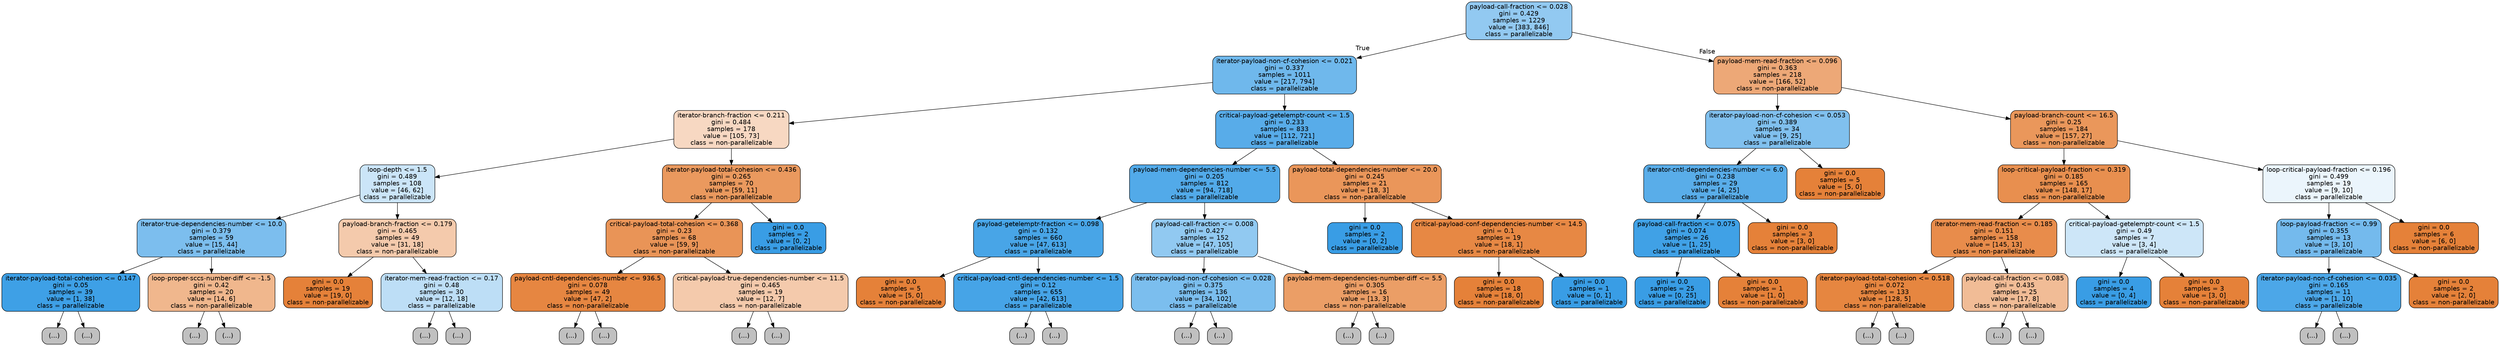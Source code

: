 digraph Tree {
node [shape=box, style="filled, rounded", color="black", fontname=helvetica] ;
edge [fontname=helvetica] ;
0 [label="payload-call-fraction <= 0.028\ngini = 0.429\nsamples = 1229\nvalue = [383, 846]\nclass = parallelizable", fillcolor="#399de58c"] ;
1 [label="iterator-payload-non-cf-cohesion <= 0.021\ngini = 0.337\nsamples = 1011\nvalue = [217, 794]\nclass = parallelizable", fillcolor="#399de5b9"] ;
0 -> 1 [labeldistance=2.5, labelangle=45, headlabel="True"] ;
2 [label="iterator-branch-fraction <= 0.211\ngini = 0.484\nsamples = 178\nvalue = [105, 73]\nclass = non-parallelizable", fillcolor="#e581394e"] ;
1 -> 2 ;
3 [label="loop-depth <= 1.5\ngini = 0.489\nsamples = 108\nvalue = [46, 62]\nclass = parallelizable", fillcolor="#399de542"] ;
2 -> 3 ;
4 [label="iterator-true-dependencies-number <= 10.0\ngini = 0.379\nsamples = 59\nvalue = [15, 44]\nclass = parallelizable", fillcolor="#399de5a8"] ;
3 -> 4 ;
5 [label="iterator-payload-total-cohesion <= 0.147\ngini = 0.05\nsamples = 39\nvalue = [1, 38]\nclass = parallelizable", fillcolor="#399de5f8"] ;
4 -> 5 ;
6 [label="(...)", fillcolor="#C0C0C0"] ;
5 -> 6 ;
7 [label="(...)", fillcolor="#C0C0C0"] ;
5 -> 7 ;
8 [label="loop-proper-sccs-number-diff <= -1.5\ngini = 0.42\nsamples = 20\nvalue = [14, 6]\nclass = non-parallelizable", fillcolor="#e5813992"] ;
4 -> 8 ;
9 [label="(...)", fillcolor="#C0C0C0"] ;
8 -> 9 ;
10 [label="(...)", fillcolor="#C0C0C0"] ;
8 -> 10 ;
17 [label="payload-branch-fraction <= 0.179\ngini = 0.465\nsamples = 49\nvalue = [31, 18]\nclass = non-parallelizable", fillcolor="#e581396b"] ;
3 -> 17 ;
18 [label="gini = 0.0\nsamples = 19\nvalue = [19, 0]\nclass = non-parallelizable", fillcolor="#e58139ff"] ;
17 -> 18 ;
19 [label="iterator-mem-read-fraction <= 0.17\ngini = 0.48\nsamples = 30\nvalue = [12, 18]\nclass = parallelizable", fillcolor="#399de555"] ;
17 -> 19 ;
20 [label="(...)", fillcolor="#C0C0C0"] ;
19 -> 20 ;
23 [label="(...)", fillcolor="#C0C0C0"] ;
19 -> 23 ;
28 [label="iterator-payload-total-cohesion <= 0.436\ngini = 0.265\nsamples = 70\nvalue = [59, 11]\nclass = non-parallelizable", fillcolor="#e58139cf"] ;
2 -> 28 ;
29 [label="critical-payload-total-cohesion <= 0.368\ngini = 0.23\nsamples = 68\nvalue = [59, 9]\nclass = non-parallelizable", fillcolor="#e58139d8"] ;
28 -> 29 ;
30 [label="payload-cntl-dependencies-number <= 936.5\ngini = 0.078\nsamples = 49\nvalue = [47, 2]\nclass = non-parallelizable", fillcolor="#e58139f4"] ;
29 -> 30 ;
31 [label="(...)", fillcolor="#C0C0C0"] ;
30 -> 31 ;
36 [label="(...)", fillcolor="#C0C0C0"] ;
30 -> 36 ;
37 [label="critical-payload-true-dependencies-number <= 11.5\ngini = 0.465\nsamples = 19\nvalue = [12, 7]\nclass = non-parallelizable", fillcolor="#e581396a"] ;
29 -> 37 ;
38 [label="(...)", fillcolor="#C0C0C0"] ;
37 -> 38 ;
43 [label="(...)", fillcolor="#C0C0C0"] ;
37 -> 43 ;
46 [label="gini = 0.0\nsamples = 2\nvalue = [0, 2]\nclass = parallelizable", fillcolor="#399de5ff"] ;
28 -> 46 ;
47 [label="critical-payload-getelemptr-count <= 1.5\ngini = 0.233\nsamples = 833\nvalue = [112, 721]\nclass = parallelizable", fillcolor="#399de5d7"] ;
1 -> 47 ;
48 [label="payload-mem-dependencies-number <= 5.5\ngini = 0.205\nsamples = 812\nvalue = [94, 718]\nclass = parallelizable", fillcolor="#399de5de"] ;
47 -> 48 ;
49 [label="payload-getelemptr-fraction <= 0.098\ngini = 0.132\nsamples = 660\nvalue = [47, 613]\nclass = parallelizable", fillcolor="#399de5eb"] ;
48 -> 49 ;
50 [label="gini = 0.0\nsamples = 5\nvalue = [5, 0]\nclass = non-parallelizable", fillcolor="#e58139ff"] ;
49 -> 50 ;
51 [label="critical-payload-cntl-dependencies-number <= 1.5\ngini = 0.12\nsamples = 655\nvalue = [42, 613]\nclass = parallelizable", fillcolor="#399de5ee"] ;
49 -> 51 ;
52 [label="(...)", fillcolor="#C0C0C0"] ;
51 -> 52 ;
113 [label="(...)", fillcolor="#C0C0C0"] ;
51 -> 113 ;
130 [label="payload-call-fraction <= 0.008\ngini = 0.427\nsamples = 152\nvalue = [47, 105]\nclass = parallelizable", fillcolor="#399de58d"] ;
48 -> 130 ;
131 [label="iterator-payload-non-cf-cohesion <= 0.028\ngini = 0.375\nsamples = 136\nvalue = [34, 102]\nclass = parallelizable", fillcolor="#399de5aa"] ;
130 -> 131 ;
132 [label="(...)", fillcolor="#C0C0C0"] ;
131 -> 132 ;
139 [label="(...)", fillcolor="#C0C0C0"] ;
131 -> 139 ;
162 [label="payload-mem-dependencies-number-diff <= 5.5\ngini = 0.305\nsamples = 16\nvalue = [13, 3]\nclass = non-parallelizable", fillcolor="#e58139c4"] ;
130 -> 162 ;
163 [label="(...)", fillcolor="#C0C0C0"] ;
162 -> 163 ;
166 [label="(...)", fillcolor="#C0C0C0"] ;
162 -> 166 ;
167 [label="payload-total-dependencies-number <= 20.0\ngini = 0.245\nsamples = 21\nvalue = [18, 3]\nclass = non-parallelizable", fillcolor="#e58139d4"] ;
47 -> 167 ;
168 [label="gini = 0.0\nsamples = 2\nvalue = [0, 2]\nclass = parallelizable", fillcolor="#399de5ff"] ;
167 -> 168 ;
169 [label="critical-payload-conf-dependencies-number <= 14.5\ngini = 0.1\nsamples = 19\nvalue = [18, 1]\nclass = non-parallelizable", fillcolor="#e58139f1"] ;
167 -> 169 ;
170 [label="gini = 0.0\nsamples = 18\nvalue = [18, 0]\nclass = non-parallelizable", fillcolor="#e58139ff"] ;
169 -> 170 ;
171 [label="gini = 0.0\nsamples = 1\nvalue = [0, 1]\nclass = parallelizable", fillcolor="#399de5ff"] ;
169 -> 171 ;
172 [label="payload-mem-read-fraction <= 0.096\ngini = 0.363\nsamples = 218\nvalue = [166, 52]\nclass = non-parallelizable", fillcolor="#e58139af"] ;
0 -> 172 [labeldistance=2.5, labelangle=-45, headlabel="False"] ;
173 [label="iterator-payload-non-cf-cohesion <= 0.053\ngini = 0.389\nsamples = 34\nvalue = [9, 25]\nclass = parallelizable", fillcolor="#399de5a3"] ;
172 -> 173 ;
174 [label="iterator-cntl-dependencies-number <= 6.0\ngini = 0.238\nsamples = 29\nvalue = [4, 25]\nclass = parallelizable", fillcolor="#399de5d6"] ;
173 -> 174 ;
175 [label="payload-call-fraction <= 0.075\ngini = 0.074\nsamples = 26\nvalue = [1, 25]\nclass = parallelizable", fillcolor="#399de5f5"] ;
174 -> 175 ;
176 [label="gini = 0.0\nsamples = 25\nvalue = [0, 25]\nclass = parallelizable", fillcolor="#399de5ff"] ;
175 -> 176 ;
177 [label="gini = 0.0\nsamples = 1\nvalue = [1, 0]\nclass = non-parallelizable", fillcolor="#e58139ff"] ;
175 -> 177 ;
178 [label="gini = 0.0\nsamples = 3\nvalue = [3, 0]\nclass = non-parallelizable", fillcolor="#e58139ff"] ;
174 -> 178 ;
179 [label="gini = 0.0\nsamples = 5\nvalue = [5, 0]\nclass = non-parallelizable", fillcolor="#e58139ff"] ;
173 -> 179 ;
180 [label="payload-branch-count <= 16.5\ngini = 0.25\nsamples = 184\nvalue = [157, 27]\nclass = non-parallelizable", fillcolor="#e58139d3"] ;
172 -> 180 ;
181 [label="loop-critical-payload-fraction <= 0.319\ngini = 0.185\nsamples = 165\nvalue = [148, 17]\nclass = non-parallelizable", fillcolor="#e58139e2"] ;
180 -> 181 ;
182 [label="iterator-mem-read-fraction <= 0.185\ngini = 0.151\nsamples = 158\nvalue = [145, 13]\nclass = non-parallelizable", fillcolor="#e58139e8"] ;
181 -> 182 ;
183 [label="iterator-payload-total-cohesion <= 0.518\ngini = 0.072\nsamples = 133\nvalue = [128, 5]\nclass = non-parallelizable", fillcolor="#e58139f5"] ;
182 -> 183 ;
184 [label="(...)", fillcolor="#C0C0C0"] ;
183 -> 184 ;
195 [label="(...)", fillcolor="#C0C0C0"] ;
183 -> 195 ;
198 [label="payload-call-fraction <= 0.085\ngini = 0.435\nsamples = 25\nvalue = [17, 8]\nclass = non-parallelizable", fillcolor="#e5813987"] ;
182 -> 198 ;
199 [label="(...)", fillcolor="#C0C0C0"] ;
198 -> 199 ;
202 [label="(...)", fillcolor="#C0C0C0"] ;
198 -> 202 ;
205 [label="critical-payload-getelemptr-count <= 1.5\ngini = 0.49\nsamples = 7\nvalue = [3, 4]\nclass = parallelizable", fillcolor="#399de540"] ;
181 -> 205 ;
206 [label="gini = 0.0\nsamples = 4\nvalue = [0, 4]\nclass = parallelizable", fillcolor="#399de5ff"] ;
205 -> 206 ;
207 [label="gini = 0.0\nsamples = 3\nvalue = [3, 0]\nclass = non-parallelizable", fillcolor="#e58139ff"] ;
205 -> 207 ;
208 [label="loop-critical-payload-fraction <= 0.196\ngini = 0.499\nsamples = 19\nvalue = [9, 10]\nclass = parallelizable", fillcolor="#399de519"] ;
180 -> 208 ;
209 [label="loop-payload-fraction <= 0.99\ngini = 0.355\nsamples = 13\nvalue = [3, 10]\nclass = parallelizable", fillcolor="#399de5b3"] ;
208 -> 209 ;
210 [label="iterator-payload-non-cf-cohesion <= 0.035\ngini = 0.165\nsamples = 11\nvalue = [1, 10]\nclass = parallelizable", fillcolor="#399de5e6"] ;
209 -> 210 ;
211 [label="(...)", fillcolor="#C0C0C0"] ;
210 -> 211 ;
212 [label="(...)", fillcolor="#C0C0C0"] ;
210 -> 212 ;
213 [label="gini = 0.0\nsamples = 2\nvalue = [2, 0]\nclass = non-parallelizable", fillcolor="#e58139ff"] ;
209 -> 213 ;
214 [label="gini = 0.0\nsamples = 6\nvalue = [6, 0]\nclass = non-parallelizable", fillcolor="#e58139ff"] ;
208 -> 214 ;
}